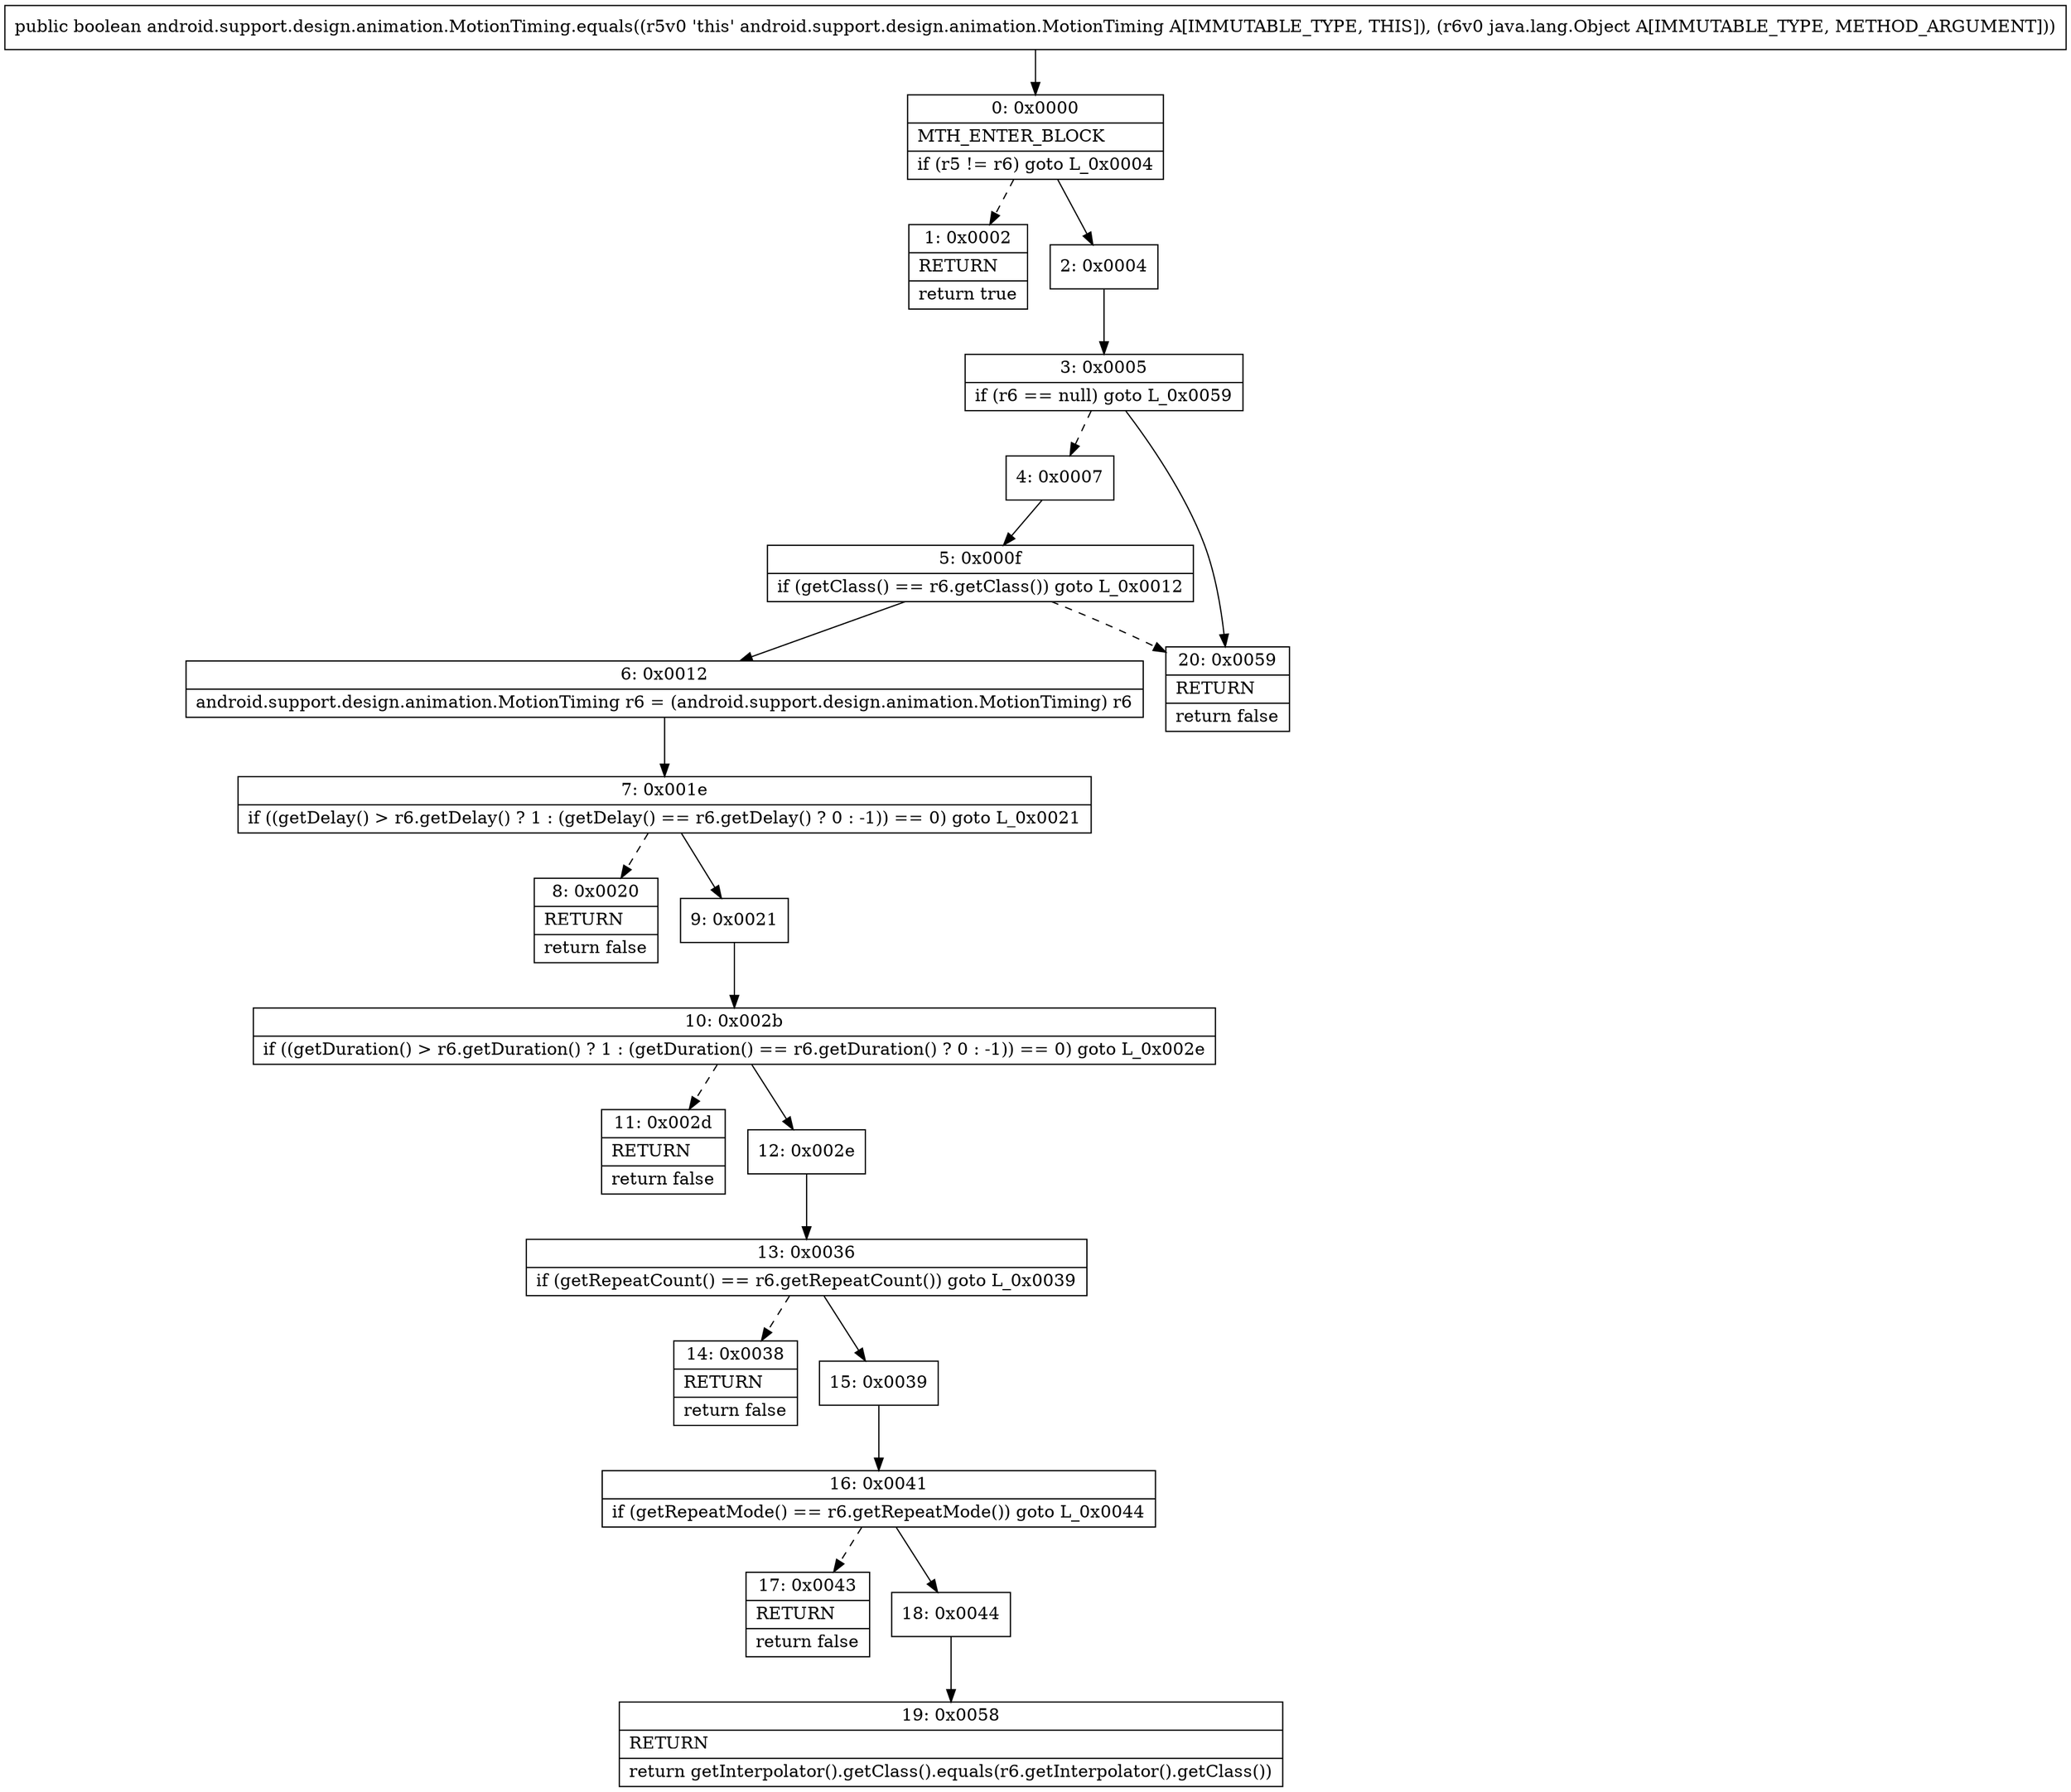digraph "CFG forandroid.support.design.animation.MotionTiming.equals(Ljava\/lang\/Object;)Z" {
Node_0 [shape=record,label="{0\:\ 0x0000|MTH_ENTER_BLOCK\l|if (r5 != r6) goto L_0x0004\l}"];
Node_1 [shape=record,label="{1\:\ 0x0002|RETURN\l|return true\l}"];
Node_2 [shape=record,label="{2\:\ 0x0004}"];
Node_3 [shape=record,label="{3\:\ 0x0005|if (r6 == null) goto L_0x0059\l}"];
Node_4 [shape=record,label="{4\:\ 0x0007}"];
Node_5 [shape=record,label="{5\:\ 0x000f|if (getClass() == r6.getClass()) goto L_0x0012\l}"];
Node_6 [shape=record,label="{6\:\ 0x0012|android.support.design.animation.MotionTiming r6 = (android.support.design.animation.MotionTiming) r6\l}"];
Node_7 [shape=record,label="{7\:\ 0x001e|if ((getDelay() \> r6.getDelay() ? 1 : (getDelay() == r6.getDelay() ? 0 : \-1)) == 0) goto L_0x0021\l}"];
Node_8 [shape=record,label="{8\:\ 0x0020|RETURN\l|return false\l}"];
Node_9 [shape=record,label="{9\:\ 0x0021}"];
Node_10 [shape=record,label="{10\:\ 0x002b|if ((getDuration() \> r6.getDuration() ? 1 : (getDuration() == r6.getDuration() ? 0 : \-1)) == 0) goto L_0x002e\l}"];
Node_11 [shape=record,label="{11\:\ 0x002d|RETURN\l|return false\l}"];
Node_12 [shape=record,label="{12\:\ 0x002e}"];
Node_13 [shape=record,label="{13\:\ 0x0036|if (getRepeatCount() == r6.getRepeatCount()) goto L_0x0039\l}"];
Node_14 [shape=record,label="{14\:\ 0x0038|RETURN\l|return false\l}"];
Node_15 [shape=record,label="{15\:\ 0x0039}"];
Node_16 [shape=record,label="{16\:\ 0x0041|if (getRepeatMode() == r6.getRepeatMode()) goto L_0x0044\l}"];
Node_17 [shape=record,label="{17\:\ 0x0043|RETURN\l|return false\l}"];
Node_18 [shape=record,label="{18\:\ 0x0044}"];
Node_19 [shape=record,label="{19\:\ 0x0058|RETURN\l|return getInterpolator().getClass().equals(r6.getInterpolator().getClass())\l}"];
Node_20 [shape=record,label="{20\:\ 0x0059|RETURN\l|return false\l}"];
MethodNode[shape=record,label="{public boolean android.support.design.animation.MotionTiming.equals((r5v0 'this' android.support.design.animation.MotionTiming A[IMMUTABLE_TYPE, THIS]), (r6v0 java.lang.Object A[IMMUTABLE_TYPE, METHOD_ARGUMENT])) }"];
MethodNode -> Node_0;
Node_0 -> Node_1[style=dashed];
Node_0 -> Node_2;
Node_2 -> Node_3;
Node_3 -> Node_4[style=dashed];
Node_3 -> Node_20;
Node_4 -> Node_5;
Node_5 -> Node_6;
Node_5 -> Node_20[style=dashed];
Node_6 -> Node_7;
Node_7 -> Node_8[style=dashed];
Node_7 -> Node_9;
Node_9 -> Node_10;
Node_10 -> Node_11[style=dashed];
Node_10 -> Node_12;
Node_12 -> Node_13;
Node_13 -> Node_14[style=dashed];
Node_13 -> Node_15;
Node_15 -> Node_16;
Node_16 -> Node_17[style=dashed];
Node_16 -> Node_18;
Node_18 -> Node_19;
}

